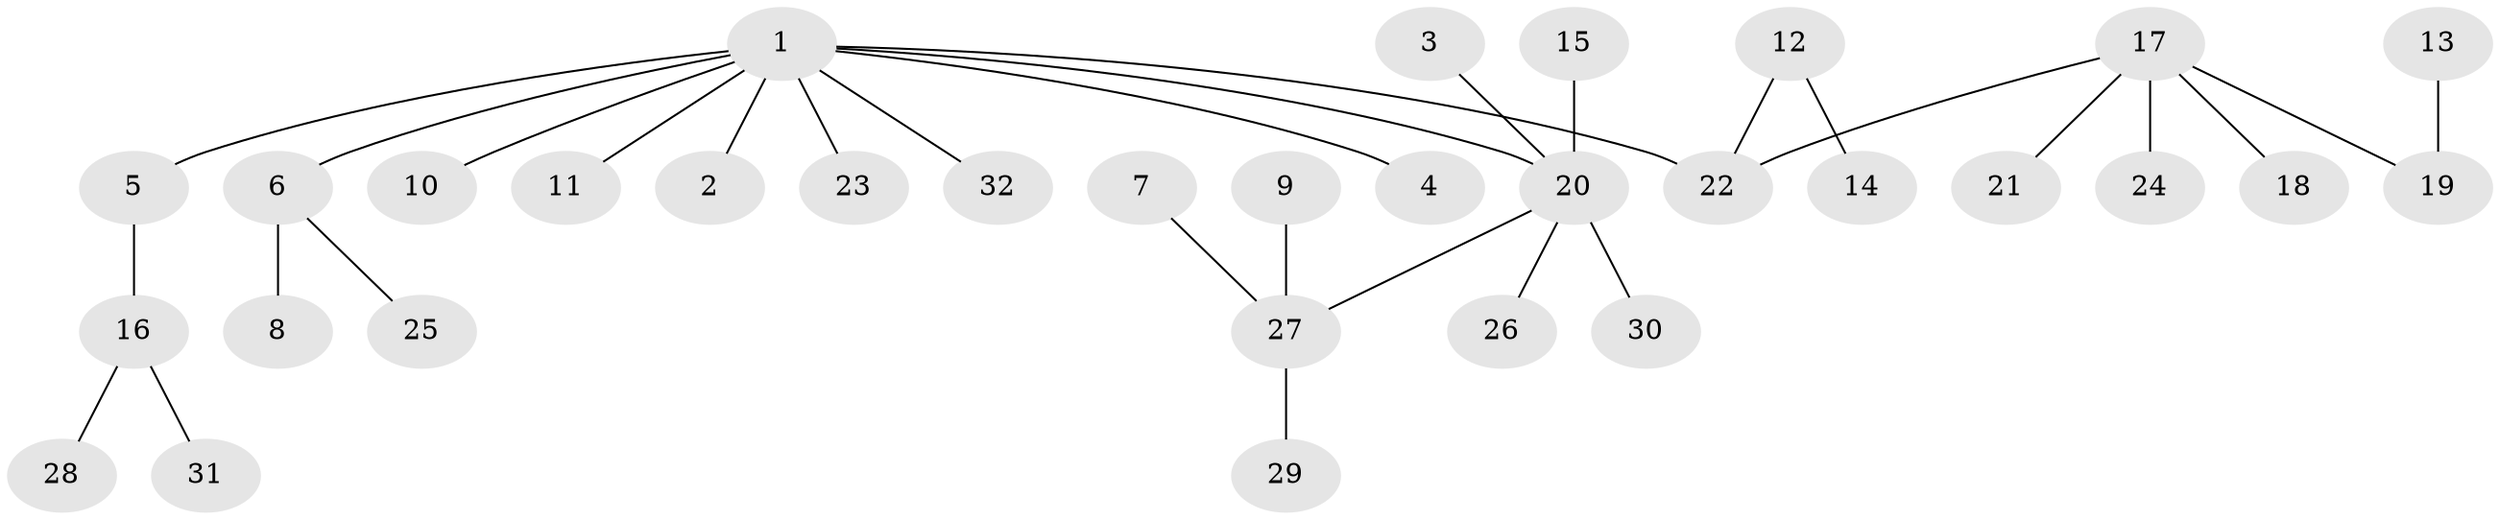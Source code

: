 // original degree distribution, {5: 0.04838709677419355, 8: 0.016129032258064516, 1: 0.5645161290322581, 2: 0.1774193548387097, 4: 0.04838709677419355, 6: 0.016129032258064516, 3: 0.12903225806451613}
// Generated by graph-tools (version 1.1) at 2025/26/03/09/25 03:26:28]
// undirected, 32 vertices, 31 edges
graph export_dot {
graph [start="1"]
  node [color=gray90,style=filled];
  1;
  2;
  3;
  4;
  5;
  6;
  7;
  8;
  9;
  10;
  11;
  12;
  13;
  14;
  15;
  16;
  17;
  18;
  19;
  20;
  21;
  22;
  23;
  24;
  25;
  26;
  27;
  28;
  29;
  30;
  31;
  32;
  1 -- 2 [weight=1.0];
  1 -- 4 [weight=1.0];
  1 -- 5 [weight=1.0];
  1 -- 6 [weight=1.0];
  1 -- 10 [weight=1.0];
  1 -- 11 [weight=1.0];
  1 -- 20 [weight=1.0];
  1 -- 22 [weight=1.0];
  1 -- 23 [weight=1.0];
  1 -- 32 [weight=1.0];
  3 -- 20 [weight=1.0];
  5 -- 16 [weight=1.0];
  6 -- 8 [weight=1.0];
  6 -- 25 [weight=1.0];
  7 -- 27 [weight=1.0];
  9 -- 27 [weight=1.0];
  12 -- 14 [weight=1.0];
  12 -- 22 [weight=1.0];
  13 -- 19 [weight=1.0];
  15 -- 20 [weight=1.0];
  16 -- 28 [weight=1.0];
  16 -- 31 [weight=1.0];
  17 -- 18 [weight=1.0];
  17 -- 19 [weight=1.0];
  17 -- 21 [weight=1.0];
  17 -- 22 [weight=1.0];
  17 -- 24 [weight=1.0];
  20 -- 26 [weight=1.0];
  20 -- 27 [weight=1.0];
  20 -- 30 [weight=1.0];
  27 -- 29 [weight=1.0];
}
